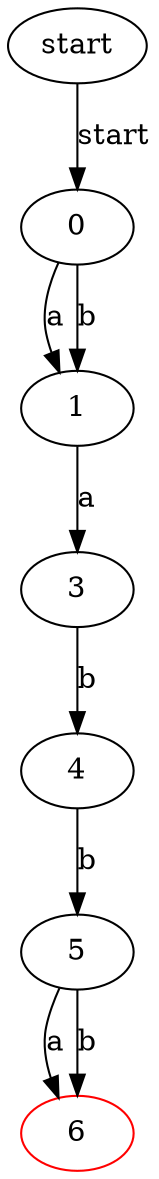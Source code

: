 // minDFA
digraph {
	start [label=start]
	6 [label=6 color=red]
	0 [label=0]
	0 -> 1 [label=a]
	0 -> 1 [label=b]
	5 [label=5]
	5 -> 6 [label=a]
	5 -> 6 [label=b]
	4 [label=4]
	4 -> 5 [label=b]
	1 [label=1]
	1 -> 3 [label=a]
	3 [label=3]
	3 -> 4 [label=b]
	start -> 0 [label=start]
}
